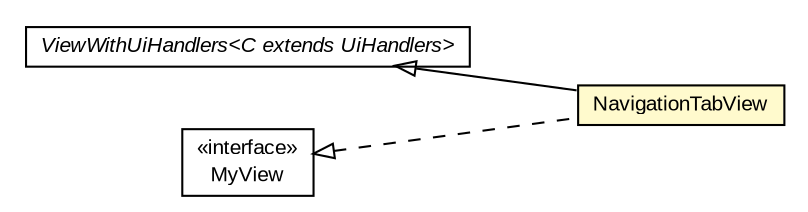 #!/usr/local/bin/dot
#
# Class diagram 
# Generated by UMLGraph version R5_6-24-gf6e263 (http://www.umlgraph.org/)
#

digraph G {
	edge [fontname="arial",fontsize=10,labelfontname="arial",labelfontsize=10];
	node [fontname="arial",fontsize=10,shape=plaintext];
	nodesep=0.25;
	ranksep=0.5;
	rankdir=LR;
	// com.gwtplatform.mvp.client.ViewWithUiHandlers<C extends com.gwtplatform.mvp.client.UiHandlers>
	c362968 [label=<<table title="com.gwtplatform.mvp.client.ViewWithUiHandlers" border="0" cellborder="1" cellspacing="0" cellpadding="2" port="p" href="../../../../../../mvp/client/ViewWithUiHandlers.html">
		<tr><td><table border="0" cellspacing="0" cellpadding="1">
<tr><td align="center" balign="center"><font face="arial italic"> ViewWithUiHandlers&lt;C extends UiHandlers&gt; </font></td></tr>
		</table></td></tr>
		</table>>, URL="../../../../../../mvp/client/ViewWithUiHandlers.html", fontname="arial", fontcolor="black", fontsize=10.0];
	// com.gwtplatform.carstore.client.application.cars.car.navigation.NavigationTabView
	c363291 [label=<<table title="com.gwtplatform.carstore.client.application.cars.car.navigation.NavigationTabView" border="0" cellborder="1" cellspacing="0" cellpadding="2" port="p" bgcolor="lemonChiffon" href="./NavigationTabView.html">
		<tr><td><table border="0" cellspacing="0" cellpadding="1">
<tr><td align="center" balign="center"> NavigationTabView </td></tr>
		</table></td></tr>
		</table>>, URL="./NavigationTabView.html", fontname="arial", fontcolor="black", fontsize=10.0];
	// com.gwtplatform.carstore.client.application.cars.car.navigation.NavigationTabPresenter.MyView
	c363293 [label=<<table title="com.gwtplatform.carstore.client.application.cars.car.navigation.NavigationTabPresenter.MyView" border="0" cellborder="1" cellspacing="0" cellpadding="2" port="p" href="./NavigationTabPresenter.MyView.html">
		<tr><td><table border="0" cellspacing="0" cellpadding="1">
<tr><td align="center" balign="center"> &#171;interface&#187; </td></tr>
<tr><td align="center" balign="center"> MyView </td></tr>
		</table></td></tr>
		</table>>, URL="./NavigationTabPresenter.MyView.html", fontname="arial", fontcolor="black", fontsize=10.0];
	//com.gwtplatform.carstore.client.application.cars.car.navigation.NavigationTabView extends com.gwtplatform.mvp.client.ViewWithUiHandlers<com.gwtplatform.carstore.client.application.cars.car.navigation.NavigationUiHandlers>
	c362968:p -> c363291:p [dir=back,arrowtail=empty];
	//com.gwtplatform.carstore.client.application.cars.car.navigation.NavigationTabView implements com.gwtplatform.carstore.client.application.cars.car.navigation.NavigationTabPresenter.MyView
	c363293:p -> c363291:p [dir=back,arrowtail=empty,style=dashed];
}

